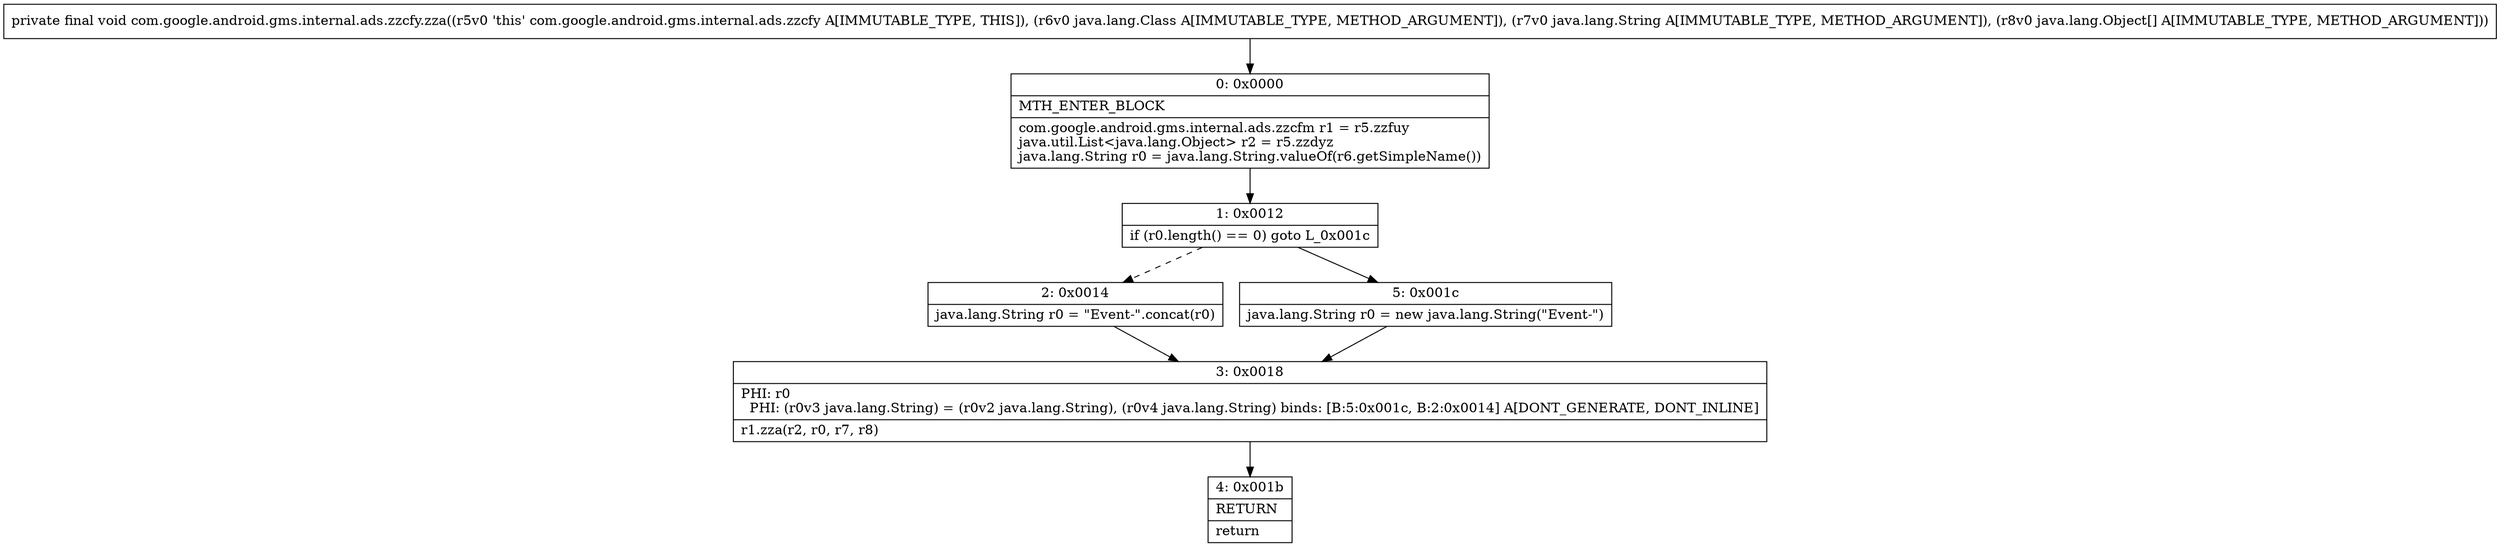 digraph "CFG forcom.google.android.gms.internal.ads.zzcfy.zza(Ljava\/lang\/Class;Ljava\/lang\/String;[Ljava\/lang\/Object;)V" {
Node_0 [shape=record,label="{0\:\ 0x0000|MTH_ENTER_BLOCK\l|com.google.android.gms.internal.ads.zzcfm r1 = r5.zzfuy\ljava.util.List\<java.lang.Object\> r2 = r5.zzdyz\ljava.lang.String r0 = java.lang.String.valueOf(r6.getSimpleName())\l}"];
Node_1 [shape=record,label="{1\:\ 0x0012|if (r0.length() == 0) goto L_0x001c\l}"];
Node_2 [shape=record,label="{2\:\ 0x0014|java.lang.String r0 = \"Event\-\".concat(r0)\l}"];
Node_3 [shape=record,label="{3\:\ 0x0018|PHI: r0 \l  PHI: (r0v3 java.lang.String) = (r0v2 java.lang.String), (r0v4 java.lang.String) binds: [B:5:0x001c, B:2:0x0014] A[DONT_GENERATE, DONT_INLINE]\l|r1.zza(r2, r0, r7, r8)\l}"];
Node_4 [shape=record,label="{4\:\ 0x001b|RETURN\l|return\l}"];
Node_5 [shape=record,label="{5\:\ 0x001c|java.lang.String r0 = new java.lang.String(\"Event\-\")\l}"];
MethodNode[shape=record,label="{private final void com.google.android.gms.internal.ads.zzcfy.zza((r5v0 'this' com.google.android.gms.internal.ads.zzcfy A[IMMUTABLE_TYPE, THIS]), (r6v0 java.lang.Class A[IMMUTABLE_TYPE, METHOD_ARGUMENT]), (r7v0 java.lang.String A[IMMUTABLE_TYPE, METHOD_ARGUMENT]), (r8v0 java.lang.Object[] A[IMMUTABLE_TYPE, METHOD_ARGUMENT])) }"];
MethodNode -> Node_0;
Node_0 -> Node_1;
Node_1 -> Node_2[style=dashed];
Node_1 -> Node_5;
Node_2 -> Node_3;
Node_3 -> Node_4;
Node_5 -> Node_3;
}

